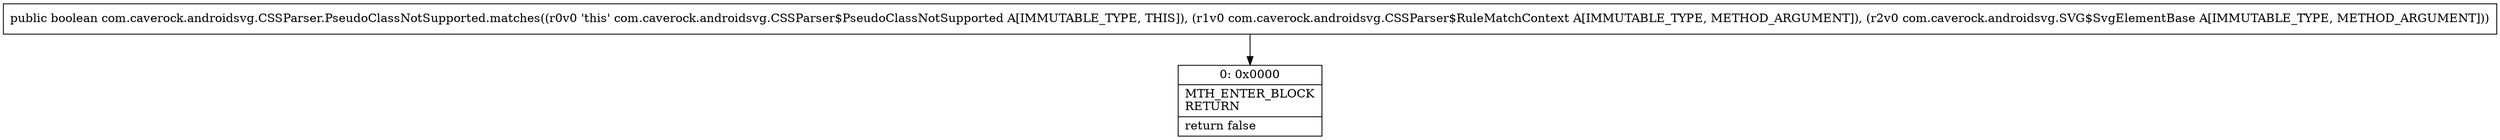 digraph "CFG forcom.caverock.androidsvg.CSSParser.PseudoClassNotSupported.matches(Lcom\/caverock\/androidsvg\/CSSParser$RuleMatchContext;Lcom\/caverock\/androidsvg\/SVG$SvgElementBase;)Z" {
Node_0 [shape=record,label="{0\:\ 0x0000|MTH_ENTER_BLOCK\lRETURN\l|return false\l}"];
MethodNode[shape=record,label="{public boolean com.caverock.androidsvg.CSSParser.PseudoClassNotSupported.matches((r0v0 'this' com.caverock.androidsvg.CSSParser$PseudoClassNotSupported A[IMMUTABLE_TYPE, THIS]), (r1v0 com.caverock.androidsvg.CSSParser$RuleMatchContext A[IMMUTABLE_TYPE, METHOD_ARGUMENT]), (r2v0 com.caverock.androidsvg.SVG$SvgElementBase A[IMMUTABLE_TYPE, METHOD_ARGUMENT])) }"];
MethodNode -> Node_0;
}

